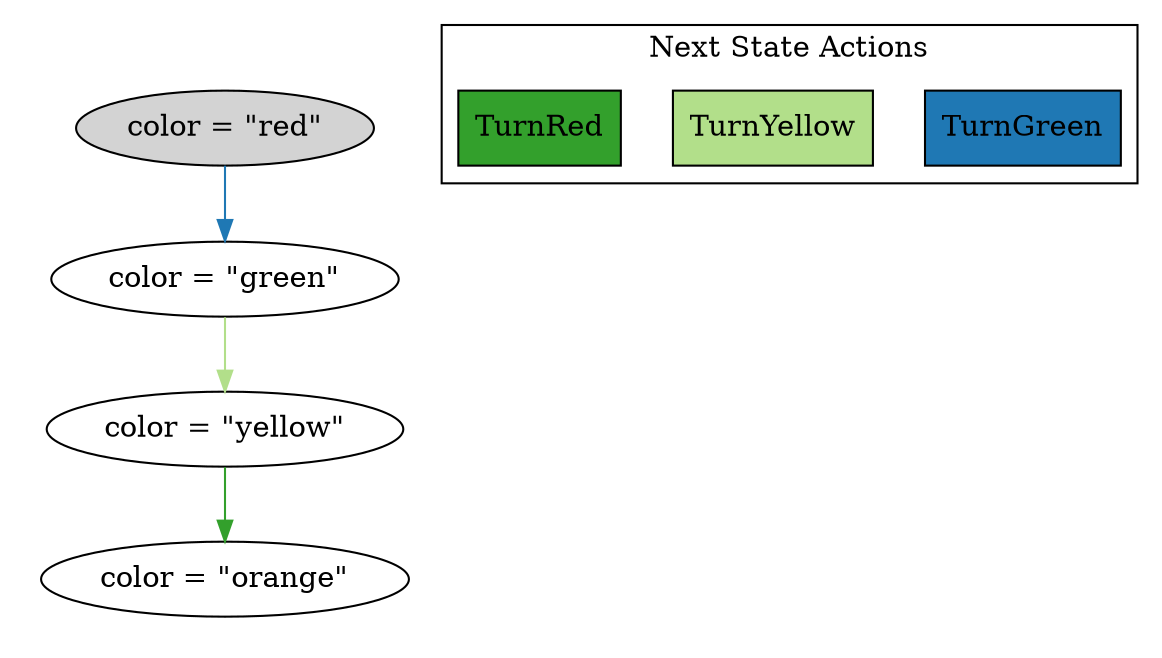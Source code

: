 strict digraph DiskGraph {
edge [colorscheme="paired12"]
nodesep=0.35;
subgraph cluster_graph {
color="white";
1075652029013323286 [label="color = \"red\"",style = filled]
1075652029013323286 -> 3736222468599431307 [label="",color="2",fontcolor="2"];
3736222468599431307 [label="color = \"green\""];
3736222468599431307 -> 8841105317944364761 [label="",color="3",fontcolor="3"];
8841105317944364761 [label="color = \"yellow\""];
8841105317944364761 -> 4907227488178701142 [label="",color="4",fontcolor="4"];
4907227488178701142 [label="color = \"orange\""];
{rank = same; 1075652029013323286;}
{rank = same; 3736222468599431307;}
{rank = same; 8841105317944364761;}
}
subgraph cluster_legend {graph[style=bold];label = "Next State Actions" style="solid"
node [ labeljust="l",colorscheme="paired12",style=filled,shape=record ]
TurnGreen [label="TurnGreen",fillcolor=2]
TurnYellow [label="TurnYellow",fillcolor=3]
TurnRed [label="TurnRed",fillcolor=4]
}}